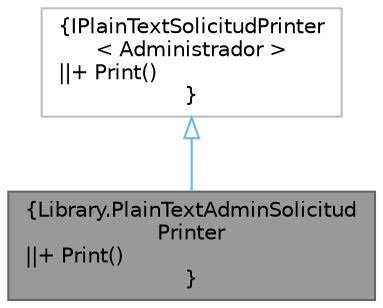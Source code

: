 digraph "Library.PlainTextAdminSolicitudPrinter"
{
 // INTERACTIVE_SVG=YES
 // LATEX_PDF_SIZE
  bgcolor="transparent";
  edge [fontname=Helvetica,fontsize=10,labelfontname=Helvetica,labelfontsize=10];
  node [fontname=Helvetica,fontsize=10,shape=box,height=0.2,width=0.4];
  Node1 [label="{Library.PlainTextAdminSolicitud\lPrinter\n||+ Print()\l}",height=0.2,width=0.4,color="gray40", fillcolor="grey60", style="filled", fontcolor="black",tooltip=" "];
  Node2 -> Node1 [dir="back",color="steelblue1",style="solid",arrowtail="onormal"];
  Node2 [label="{IPlainTextSolicitudPrinter\l\< Administrador \>\n||+ Print()\l}",height=0.2,width=0.4,color="grey75", fillcolor="white", style="filled",URL="$interfaceLibrary_1_1IPlainTextSolicitudPrinter.html",tooltip=" "];
}
